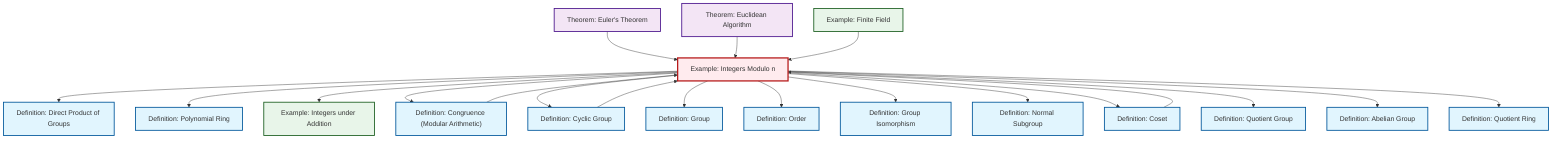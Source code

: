 graph TD
    classDef definition fill:#e1f5fe,stroke:#01579b,stroke-width:2px
    classDef theorem fill:#f3e5f5,stroke:#4a148c,stroke-width:2px
    classDef axiom fill:#fff3e0,stroke:#e65100,stroke-width:2px
    classDef example fill:#e8f5e9,stroke:#1b5e20,stroke-width:2px
    classDef current fill:#ffebee,stroke:#b71c1c,stroke-width:3px
    def-group["Definition: Group"]:::definition
    def-abelian-group["Definition: Abelian Group"]:::definition
    def-quotient-ring["Definition: Quotient Ring"]:::definition
    thm-euler["Theorem: Euler's Theorem"]:::theorem
    def-quotient-group["Definition: Quotient Group"]:::definition
    def-cyclic-group["Definition: Cyclic Group"]:::definition
    def-congruence["Definition: Congruence (Modular Arithmetic)"]:::definition
    def-normal-subgroup["Definition: Normal Subgroup"]:::definition
    def-isomorphism["Definition: Group Isomorphism"]:::definition
    thm-euclidean-algorithm["Theorem: Euclidean Algorithm"]:::theorem
    def-direct-product["Definition: Direct Product of Groups"]:::definition
    def-order["Definition: Order"]:::definition
    ex-quotient-integers-mod-n["Example: Integers Modulo n"]:::example
    ex-finite-field["Example: Finite Field"]:::example
    def-coset["Definition: Coset"]:::definition
    ex-integers-addition["Example: Integers under Addition"]:::example
    def-polynomial-ring["Definition: Polynomial Ring"]:::definition
    ex-quotient-integers-mod-n --> def-direct-product
    ex-quotient-integers-mod-n --> def-polynomial-ring
    ex-quotient-integers-mod-n --> ex-integers-addition
    def-coset --> ex-quotient-integers-mod-n
    ex-quotient-integers-mod-n --> def-congruence
    def-cyclic-group --> ex-quotient-integers-mod-n
    ex-quotient-integers-mod-n --> def-cyclic-group
    ex-quotient-integers-mod-n --> def-group
    ex-quotient-integers-mod-n --> def-order
    ex-quotient-integers-mod-n --> def-isomorphism
    ex-quotient-integers-mod-n --> def-normal-subgroup
    thm-euler --> ex-quotient-integers-mod-n
    thm-euclidean-algorithm --> ex-quotient-integers-mod-n
    ex-quotient-integers-mod-n --> def-coset
    ex-finite-field --> ex-quotient-integers-mod-n
    ex-quotient-integers-mod-n --> def-quotient-group
    def-congruence --> ex-quotient-integers-mod-n
    ex-quotient-integers-mod-n --> def-abelian-group
    ex-quotient-integers-mod-n --> def-quotient-ring
    class ex-quotient-integers-mod-n current